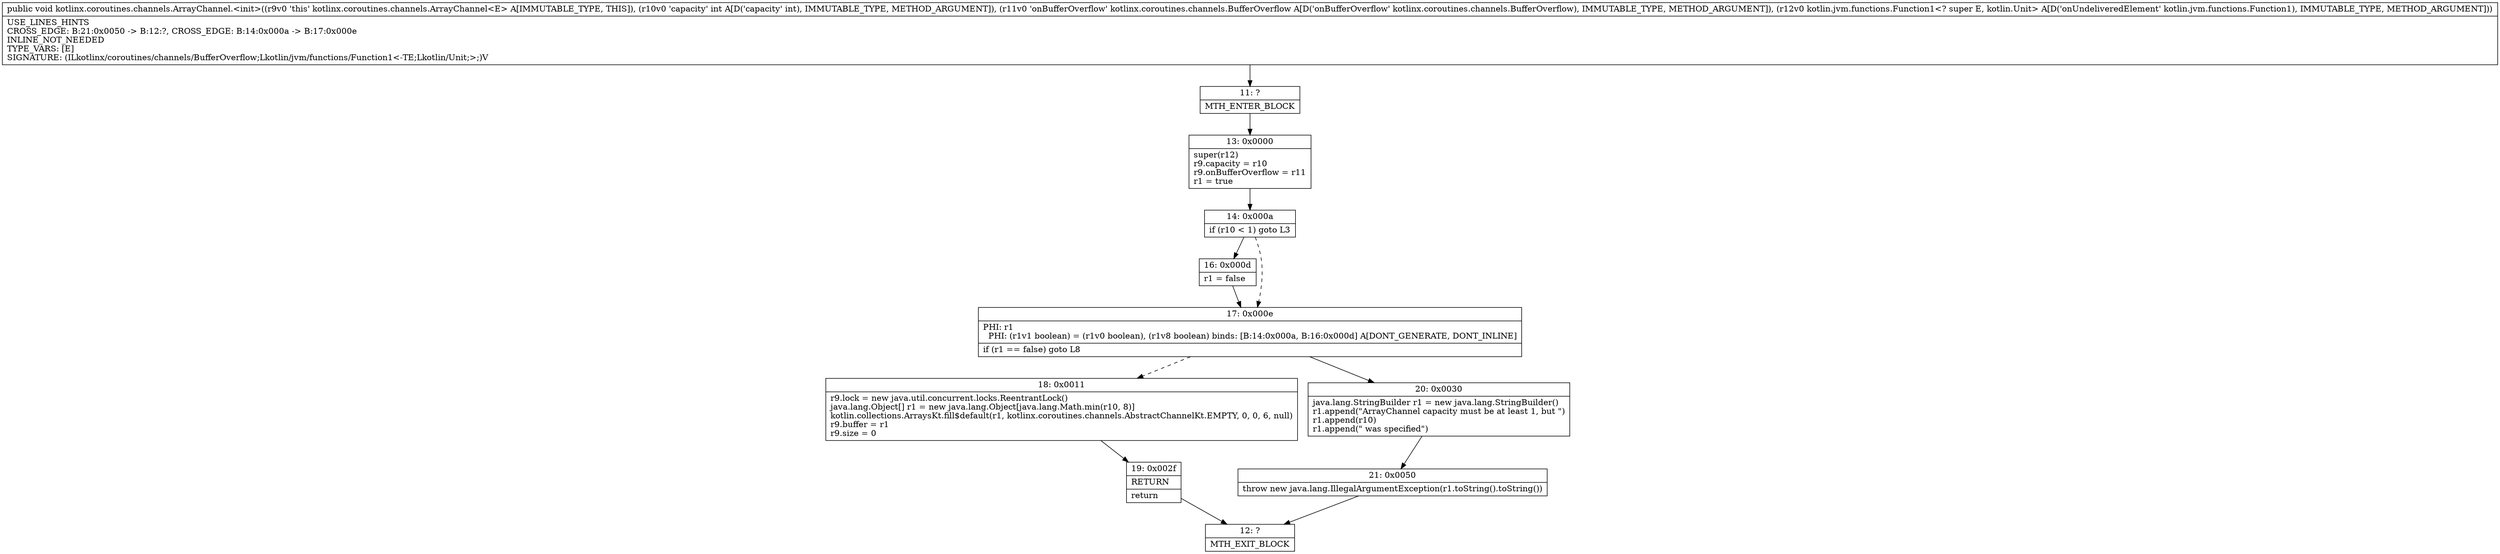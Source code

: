 digraph "CFG forkotlinx.coroutines.channels.ArrayChannel.\<init\>(ILkotlinx\/coroutines\/channels\/BufferOverflow;Lkotlin\/jvm\/functions\/Function1;)V" {
Node_11 [shape=record,label="{11\:\ ?|MTH_ENTER_BLOCK\l}"];
Node_13 [shape=record,label="{13\:\ 0x0000|super(r12)\lr9.capacity = r10\lr9.onBufferOverflow = r11\lr1 = true\l}"];
Node_14 [shape=record,label="{14\:\ 0x000a|if (r10 \< 1) goto L3\l}"];
Node_16 [shape=record,label="{16\:\ 0x000d|r1 = false\l}"];
Node_17 [shape=record,label="{17\:\ 0x000e|PHI: r1 \l  PHI: (r1v1 boolean) = (r1v0 boolean), (r1v8 boolean) binds: [B:14:0x000a, B:16:0x000d] A[DONT_GENERATE, DONT_INLINE]\l|if (r1 == false) goto L8\l}"];
Node_18 [shape=record,label="{18\:\ 0x0011|r9.lock = new java.util.concurrent.locks.ReentrantLock()\ljava.lang.Object[] r1 = new java.lang.Object[java.lang.Math.min(r10, 8)]\lkotlin.collections.ArraysKt.fill$default(r1, kotlinx.coroutines.channels.AbstractChannelKt.EMPTY, 0, 0, 6, null)\lr9.buffer = r1\lr9.size = 0\l}"];
Node_19 [shape=record,label="{19\:\ 0x002f|RETURN\l|return\l}"];
Node_12 [shape=record,label="{12\:\ ?|MTH_EXIT_BLOCK\l}"];
Node_20 [shape=record,label="{20\:\ 0x0030|java.lang.StringBuilder r1 = new java.lang.StringBuilder()\lr1.append(\"ArrayChannel capacity must be at least 1, but \")\lr1.append(r10)\lr1.append(\" was specified\")\l}"];
Node_21 [shape=record,label="{21\:\ 0x0050|throw new java.lang.IllegalArgumentException(r1.toString().toString())\l}"];
MethodNode[shape=record,label="{public void kotlinx.coroutines.channels.ArrayChannel.\<init\>((r9v0 'this' kotlinx.coroutines.channels.ArrayChannel\<E\> A[IMMUTABLE_TYPE, THIS]), (r10v0 'capacity' int A[D('capacity' int), IMMUTABLE_TYPE, METHOD_ARGUMENT]), (r11v0 'onBufferOverflow' kotlinx.coroutines.channels.BufferOverflow A[D('onBufferOverflow' kotlinx.coroutines.channels.BufferOverflow), IMMUTABLE_TYPE, METHOD_ARGUMENT]), (r12v0 kotlin.jvm.functions.Function1\<? super E, kotlin.Unit\> A[D('onUndeliveredElement' kotlin.jvm.functions.Function1), IMMUTABLE_TYPE, METHOD_ARGUMENT]))  | USE_LINES_HINTS\lCROSS_EDGE: B:21:0x0050 \-\> B:12:?, CROSS_EDGE: B:14:0x000a \-\> B:17:0x000e\lINLINE_NOT_NEEDED\lTYPE_VARS: [E]\lSIGNATURE: (ILkotlinx\/coroutines\/channels\/BufferOverflow;Lkotlin\/jvm\/functions\/Function1\<\-TE;Lkotlin\/Unit;\>;)V\l}"];
MethodNode -> Node_11;Node_11 -> Node_13;
Node_13 -> Node_14;
Node_14 -> Node_16;
Node_14 -> Node_17[style=dashed];
Node_16 -> Node_17;
Node_17 -> Node_18[style=dashed];
Node_17 -> Node_20;
Node_18 -> Node_19;
Node_19 -> Node_12;
Node_20 -> Node_21;
Node_21 -> Node_12;
}

